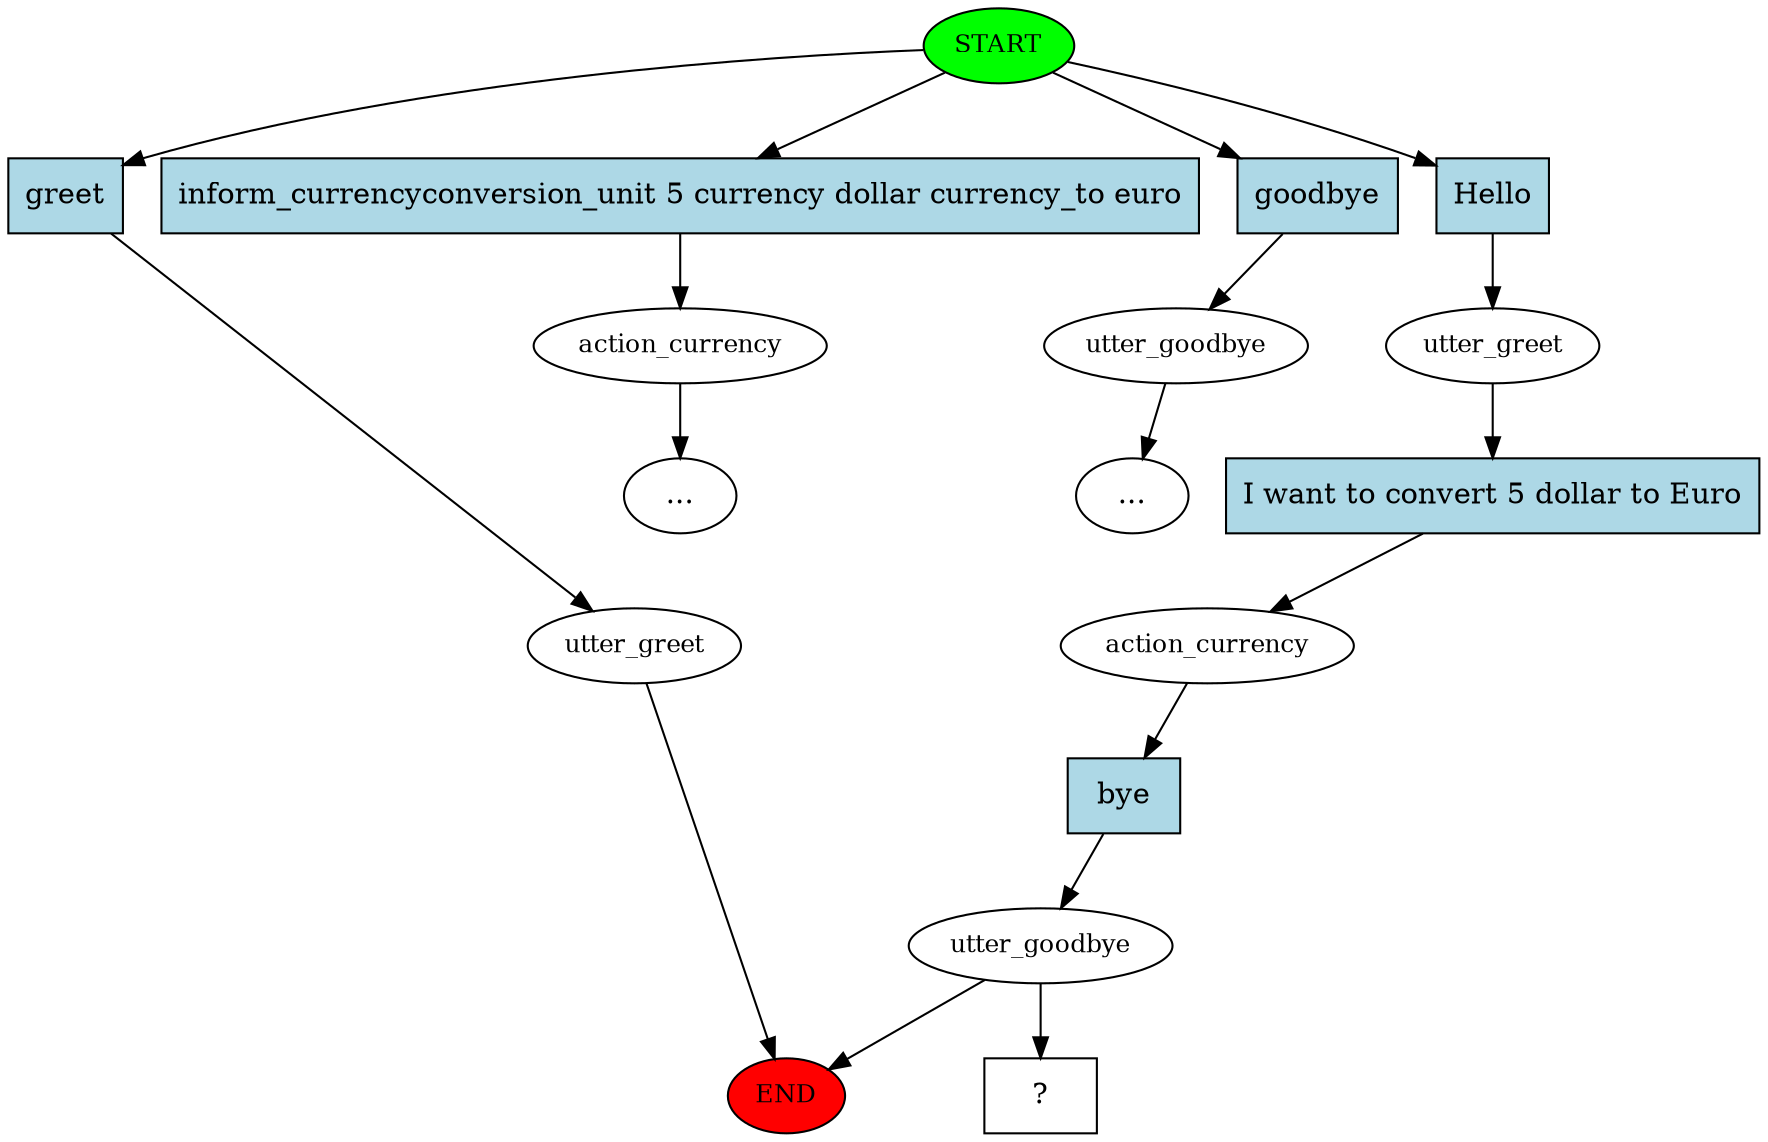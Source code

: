 digraph  {
0 [class="start active", fillcolor=green, fontsize=12, label=START, style=filled];
"-1" [class=end, fillcolor=red, fontsize=12, label=END, style=filled];
1 [class="", fontsize=12, label=utter_greet];
2 [class="", fontsize=12, label=action_currency];
3 [class="", fontsize=12, label=utter_goodbye];
"-4" [class=ellipsis, label="..."];
"-5" [class=ellipsis, label="..."];
5 [class=active, fontsize=12, label=utter_greet];
6 [class=active, fontsize=12, label=action_currency];
7 [class=active, fontsize=12, label=utter_goodbye];
11 [class="intent dashed active", label="  ?  ", shape=rect];
12 [class=intent, fillcolor=lightblue, label=greet, shape=rect, style=filled];
13 [class=intent, fillcolor=lightblue, label="inform_currencyconversion_unit 5 currency dollar currency_to euro", shape=rect, style=filled];
14 [class=intent, fillcolor=lightblue, label=goodbye, shape=rect, style=filled];
15 [class="intent active", fillcolor=lightblue, label=Hello, shape=rect, style=filled];
16 [class="intent active", fillcolor=lightblue, label="I want to convert 5 dollar to Euro", shape=rect, style=filled];
17 [class="intent active", fillcolor=lightblue, label=bye, shape=rect, style=filled];
0 -> 12  [class="", key=0];
0 -> 13  [class="", key=0];
0 -> 14  [class="", key=0];
0 -> 15  [class=active, key=0];
1 -> "-1"  [class="", key=NONE, label=""];
2 -> "-5"  [class="", key=NONE, label=""];
3 -> "-4"  [class="", key=NONE, label=""];
5 -> 16  [class=active, key=0];
6 -> 17  [class=active, key=0];
7 -> "-1"  [class="", key=NONE, label=""];
7 -> 11  [class=active, key=NONE, label=""];
12 -> 1  [class="", key=0];
13 -> 2  [class="", key=0];
14 -> 3  [class="", key=0];
15 -> 5  [class=active, key=0];
16 -> 6  [class=active, key=0];
17 -> 7  [class=active, key=0];
}
